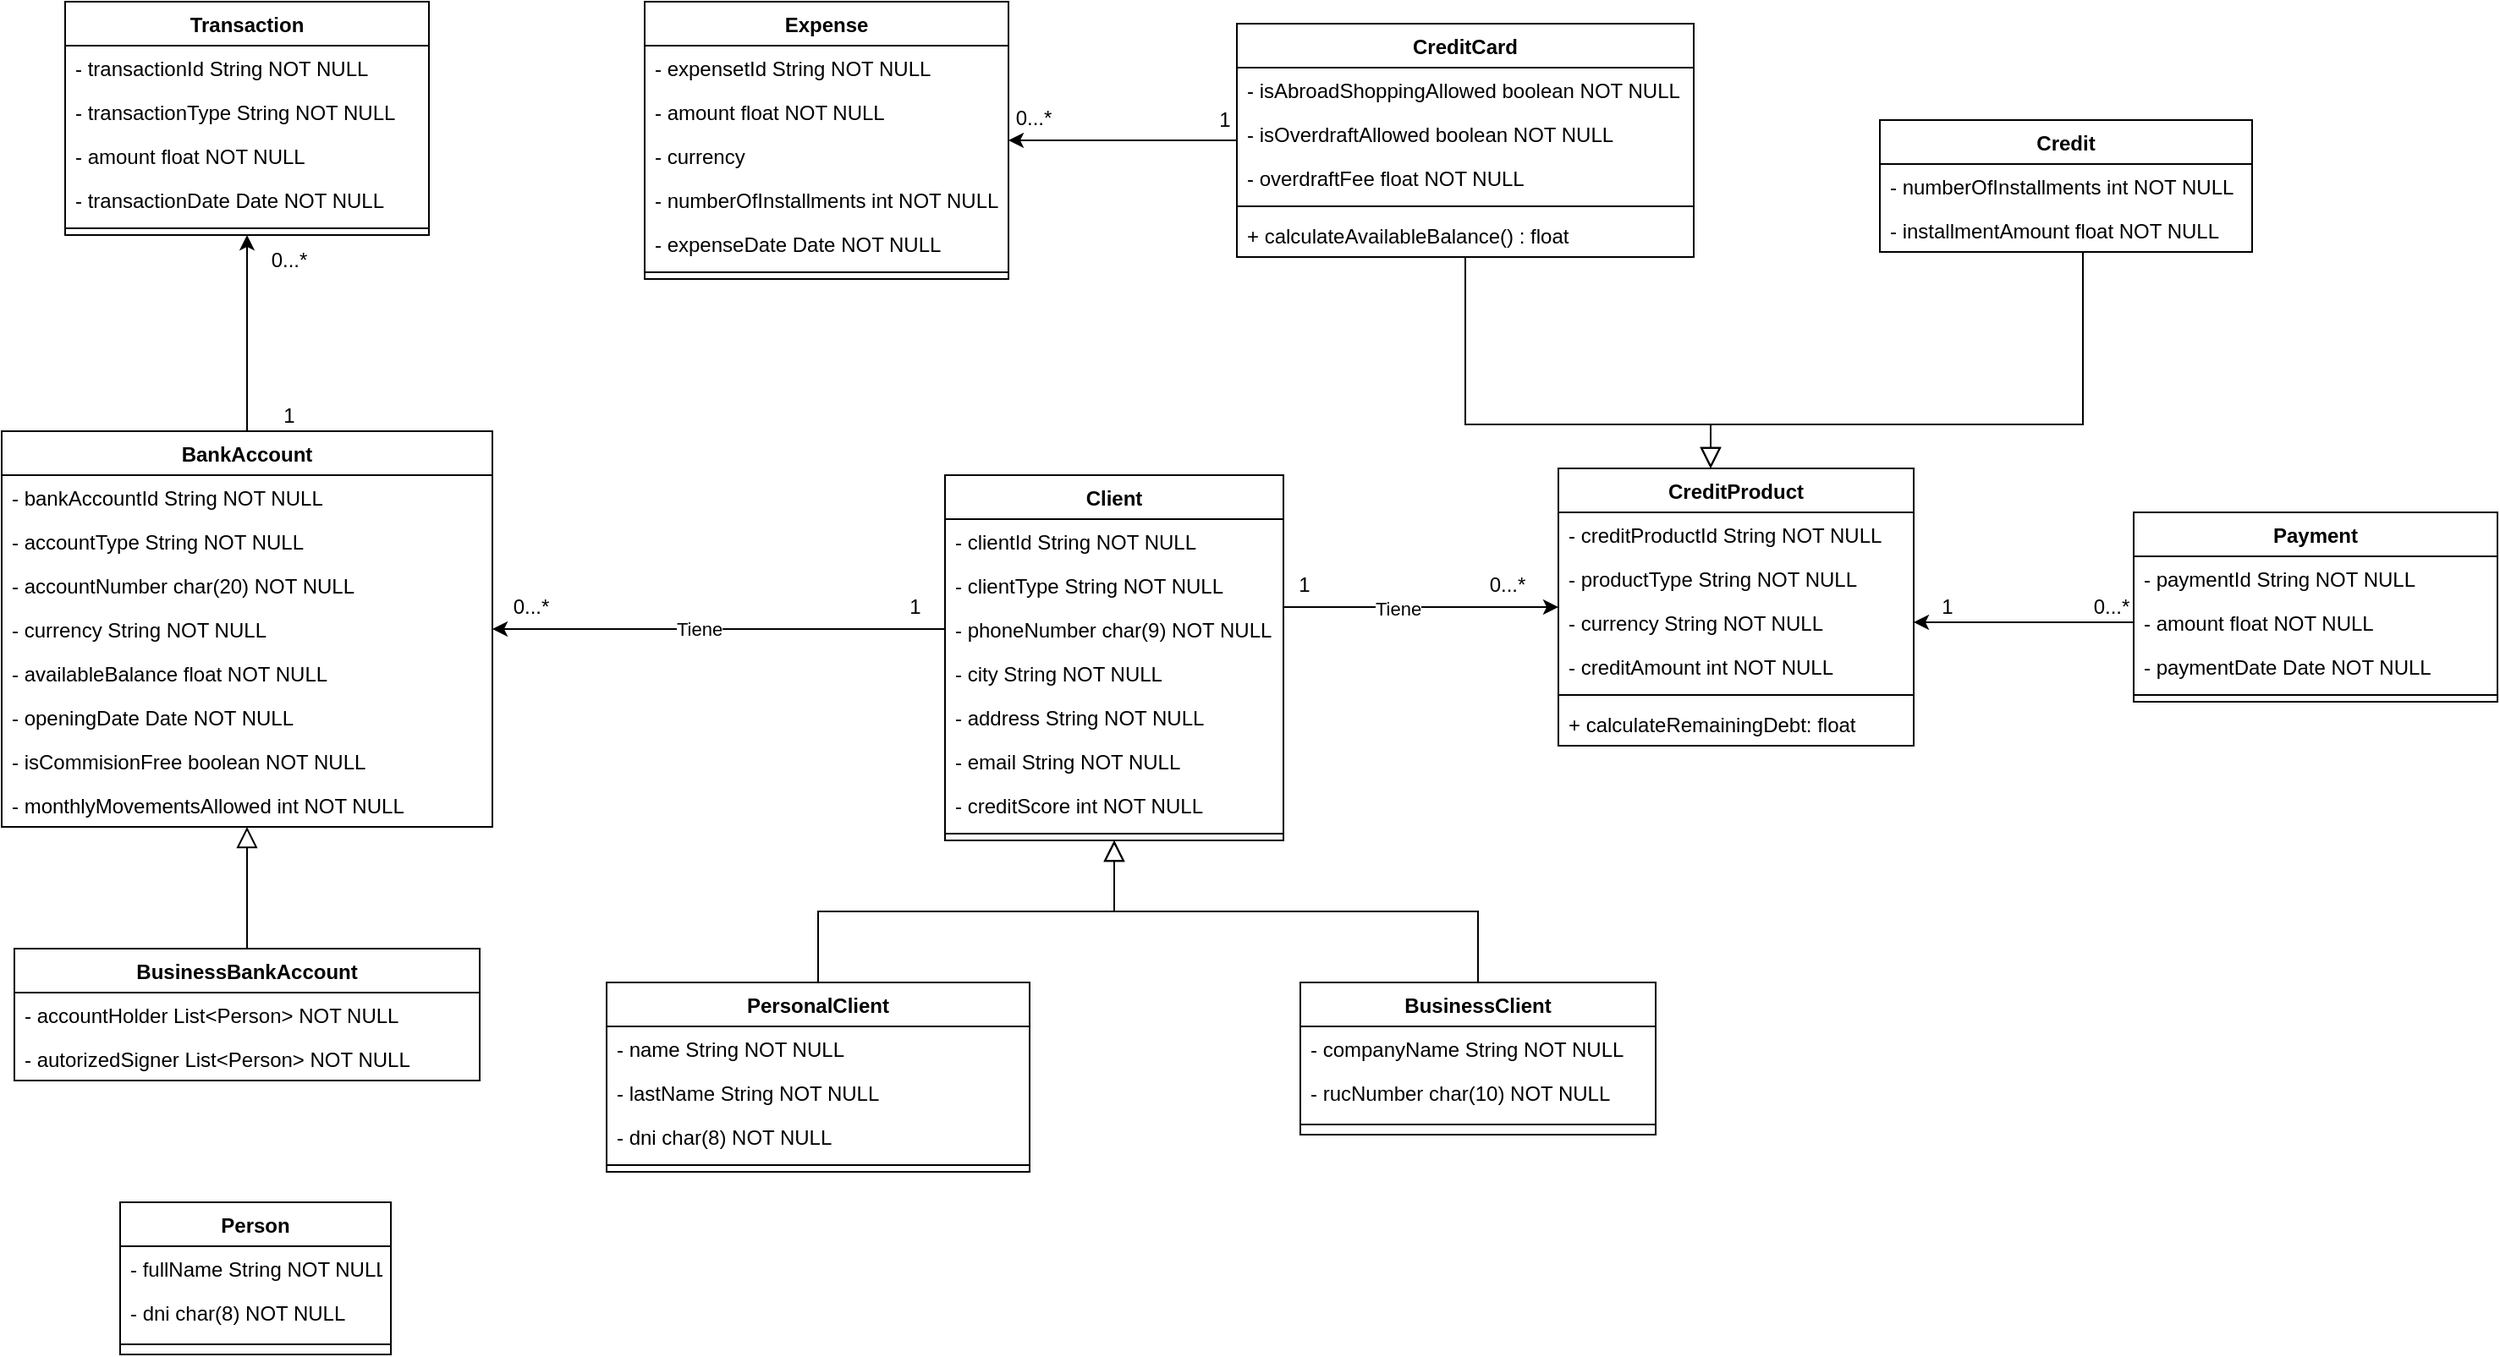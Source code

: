 <mxfile version="20.0.1" type="device"><diagram id="C5RBs43oDa-KdzZeNtuy" name="Page-1"><mxGraphModel dx="1384" dy="695" grid="1" gridSize="10" guides="1" tooltips="1" connect="1" arrows="1" fold="1" page="1" pageScale="1" pageWidth="827" pageHeight="1169" math="0" shadow="0"><root><mxCell id="WIyWlLk6GJQsqaUBKTNV-0"/><mxCell id="WIyWlLk6GJQsqaUBKTNV-1" parent="WIyWlLk6GJQsqaUBKTNV-0"/><mxCell id="zkfFHV4jXpPFQw0GAbJ--0" value="Client" style="swimlane;fontStyle=1;align=center;verticalAlign=top;childLayout=stackLayout;horizontal=1;startSize=26;horizontalStack=0;resizeParent=1;resizeLast=0;collapsible=1;marginBottom=0;rounded=0;shadow=0;strokeWidth=1;" parent="WIyWlLk6GJQsqaUBKTNV-1" vertex="1"><mxGeometry x="637.5" y="350" width="200" height="216" as="geometry"><mxRectangle x="230" y="140" width="160" height="26" as="alternateBounds"/></mxGeometry></mxCell><mxCell id="nsrTMEdUor84UfnXsjpN-66" value="- clientId String NOT NULL" style="text;align=left;verticalAlign=top;spacingLeft=4;spacingRight=4;overflow=hidden;rotatable=0;points=[[0,0.5],[1,0.5]];portConstraint=eastwest;rounded=0;shadow=0;html=0;" vertex="1" parent="zkfFHV4jXpPFQw0GAbJ--0"><mxGeometry y="26" width="200" height="26" as="geometry"/></mxCell><mxCell id="nsrTMEdUor84UfnXsjpN-65" value="- clientType String NOT NULL" style="text;align=left;verticalAlign=top;spacingLeft=4;spacingRight=4;overflow=hidden;rotatable=0;points=[[0,0.5],[1,0.5]];portConstraint=eastwest;rounded=0;shadow=0;html=0;" vertex="1" parent="zkfFHV4jXpPFQw0GAbJ--0"><mxGeometry y="52" width="200" height="26" as="geometry"/></mxCell><mxCell id="zkfFHV4jXpPFQw0GAbJ--2" value="- phoneNumber char(9) NOT NULL" style="text;align=left;verticalAlign=top;spacingLeft=4;spacingRight=4;overflow=hidden;rotatable=0;points=[[0,0.5],[1,0.5]];portConstraint=eastwest;rounded=0;shadow=0;html=0;" parent="zkfFHV4jXpPFQw0GAbJ--0" vertex="1"><mxGeometry y="78" width="200" height="26" as="geometry"/></mxCell><mxCell id="zkfFHV4jXpPFQw0GAbJ--3" value="- city String NOT NULL" style="text;align=left;verticalAlign=top;spacingLeft=4;spacingRight=4;overflow=hidden;rotatable=0;points=[[0,0.5],[1,0.5]];portConstraint=eastwest;rounded=0;shadow=0;html=0;" parent="zkfFHV4jXpPFQw0GAbJ--0" vertex="1"><mxGeometry y="104" width="200" height="26" as="geometry"/></mxCell><mxCell id="nsrTMEdUor84UfnXsjpN-19" value="- address String NOT NULL" style="text;align=left;verticalAlign=top;spacingLeft=4;spacingRight=4;overflow=hidden;rotatable=0;points=[[0,0.5],[1,0.5]];portConstraint=eastwest;rounded=0;shadow=0;html=0;" vertex="1" parent="zkfFHV4jXpPFQw0GAbJ--0"><mxGeometry y="130" width="200" height="26" as="geometry"/></mxCell><mxCell id="nsrTMEdUor84UfnXsjpN-17" value="- email String NOT NULL" style="text;align=left;verticalAlign=top;spacingLeft=4;spacingRight=4;overflow=hidden;rotatable=0;points=[[0,0.5],[1,0.5]];portConstraint=eastwest;rounded=0;shadow=0;html=0;" vertex="1" parent="zkfFHV4jXpPFQw0GAbJ--0"><mxGeometry y="156" width="200" height="26" as="geometry"/></mxCell><mxCell id="nsrTMEdUor84UfnXsjpN-16" value="- creditScore int NOT NULL" style="text;align=left;verticalAlign=top;spacingLeft=4;spacingRight=4;overflow=hidden;rotatable=0;points=[[0,0.5],[1,0.5]];portConstraint=eastwest;rounded=0;shadow=0;html=0;" vertex="1" parent="zkfFHV4jXpPFQw0GAbJ--0"><mxGeometry y="182" width="200" height="26" as="geometry"/></mxCell><mxCell id="zkfFHV4jXpPFQw0GAbJ--4" value="" style="line;html=1;strokeWidth=1;align=left;verticalAlign=middle;spacingTop=-1;spacingLeft=3;spacingRight=3;rotatable=0;labelPosition=right;points=[];portConstraint=eastwest;" parent="zkfFHV4jXpPFQw0GAbJ--0" vertex="1"><mxGeometry y="208" width="200" height="8" as="geometry"/></mxCell><mxCell id="zkfFHV4jXpPFQw0GAbJ--6" value="PersonalClient" style="swimlane;fontStyle=1;align=center;verticalAlign=top;childLayout=stackLayout;horizontal=1;startSize=26;horizontalStack=0;resizeParent=1;resizeLast=0;collapsible=1;marginBottom=0;rounded=0;shadow=0;strokeWidth=1;" parent="WIyWlLk6GJQsqaUBKTNV-1" vertex="1"><mxGeometry x="437.5" y="650" width="250" height="112" as="geometry"><mxRectangle x="130" y="380" width="160" height="26" as="alternateBounds"/></mxGeometry></mxCell><mxCell id="zkfFHV4jXpPFQw0GAbJ--8" value="- name String NOT NULL" style="text;align=left;verticalAlign=top;spacingLeft=4;spacingRight=4;overflow=hidden;rotatable=0;points=[[0,0.5],[1,0.5]];portConstraint=eastwest;rounded=0;shadow=0;html=0;" parent="zkfFHV4jXpPFQw0GAbJ--6" vertex="1"><mxGeometry y="26" width="250" height="26" as="geometry"/></mxCell><mxCell id="nsrTMEdUor84UfnXsjpN-0" value="- lastName String NOT NULL" style="text;align=left;verticalAlign=top;spacingLeft=4;spacingRight=4;overflow=hidden;rotatable=0;points=[[0,0.5],[1,0.5]];portConstraint=eastwest;rounded=0;shadow=0;html=0;" vertex="1" parent="zkfFHV4jXpPFQw0GAbJ--6"><mxGeometry y="52" width="250" height="26" as="geometry"/></mxCell><mxCell id="nsrTMEdUor84UfnXsjpN-7" value="- dni char(8) NOT NULL" style="text;align=left;verticalAlign=top;spacingLeft=4;spacingRight=4;overflow=hidden;rotatable=0;points=[[0,0.5],[1,0.5]];portConstraint=eastwest;rounded=0;shadow=0;html=0;" vertex="1" parent="zkfFHV4jXpPFQw0GAbJ--6"><mxGeometry y="78" width="250" height="26" as="geometry"/></mxCell><mxCell id="zkfFHV4jXpPFQw0GAbJ--9" value="" style="line;html=1;strokeWidth=1;align=left;verticalAlign=middle;spacingTop=-1;spacingLeft=3;spacingRight=3;rotatable=0;labelPosition=right;points=[];portConstraint=eastwest;" parent="zkfFHV4jXpPFQw0GAbJ--6" vertex="1"><mxGeometry y="104" width="250" height="8" as="geometry"/></mxCell><mxCell id="zkfFHV4jXpPFQw0GAbJ--12" value="" style="endArrow=block;endSize=10;endFill=0;shadow=0;strokeWidth=1;rounded=0;edgeStyle=elbowEdgeStyle;elbow=vertical;" parent="WIyWlLk6GJQsqaUBKTNV-1" source="zkfFHV4jXpPFQw0GAbJ--6" target="zkfFHV4jXpPFQw0GAbJ--0" edge="1"><mxGeometry width="160" relative="1" as="geometry"><mxPoint x="77.5" y="-87" as="sourcePoint"/><mxPoint x="77.5" y="-87" as="targetPoint"/></mxGeometry></mxCell><mxCell id="zkfFHV4jXpPFQw0GAbJ--13" value="BusinessClient" style="swimlane;fontStyle=1;align=center;verticalAlign=top;childLayout=stackLayout;horizontal=1;startSize=26;horizontalStack=0;resizeParent=1;resizeLast=0;collapsible=1;marginBottom=0;rounded=0;shadow=0;strokeWidth=1;" parent="WIyWlLk6GJQsqaUBKTNV-1" vertex="1"><mxGeometry x="847.5" y="650" width="210" height="90" as="geometry"><mxRectangle x="370" y="336" width="170" height="26" as="alternateBounds"/></mxGeometry></mxCell><mxCell id="zkfFHV4jXpPFQw0GAbJ--14" value="- companyName String NOT NULL" style="text;align=left;verticalAlign=top;spacingLeft=4;spacingRight=4;overflow=hidden;rotatable=0;points=[[0,0.5],[1,0.5]];portConstraint=eastwest;" parent="zkfFHV4jXpPFQw0GAbJ--13" vertex="1"><mxGeometry y="26" width="210" height="26" as="geometry"/></mxCell><mxCell id="nsrTMEdUor84UfnXsjpN-15" value="- rucNumber char(10) NOT NULL" style="text;align=left;verticalAlign=top;spacingLeft=4;spacingRight=4;overflow=hidden;rotatable=0;points=[[0,0.5],[1,0.5]];portConstraint=eastwest;" vertex="1" parent="zkfFHV4jXpPFQw0GAbJ--13"><mxGeometry y="52" width="210" height="26" as="geometry"/></mxCell><mxCell id="zkfFHV4jXpPFQw0GAbJ--15" value="" style="line;html=1;strokeWidth=1;align=left;verticalAlign=middle;spacingTop=-1;spacingLeft=3;spacingRight=3;rotatable=0;labelPosition=right;points=[];portConstraint=eastwest;" parent="zkfFHV4jXpPFQw0GAbJ--13" vertex="1"><mxGeometry y="78" width="210" height="12" as="geometry"/></mxCell><mxCell id="zkfFHV4jXpPFQw0GAbJ--16" value="" style="endArrow=block;endSize=10;endFill=0;shadow=0;strokeWidth=1;rounded=0;edgeStyle=elbowEdgeStyle;elbow=vertical;" parent="WIyWlLk6GJQsqaUBKTNV-1" source="zkfFHV4jXpPFQw0GAbJ--13" target="zkfFHV4jXpPFQw0GAbJ--0" edge="1"><mxGeometry width="160" relative="1" as="geometry"><mxPoint x="87.5" y="83" as="sourcePoint"/><mxPoint x="187.5" y="-19" as="targetPoint"/></mxGeometry></mxCell><mxCell id="nsrTMEdUor84UfnXsjpN-112" style="edgeStyle=orthogonalEdgeStyle;rounded=0;orthogonalLoop=1;jettySize=auto;html=1;entryX=0;entryY=0.5;entryDx=0;entryDy=0;endArrow=none;endFill=0;endSize=6;strokeWidth=1;startArrow=classic;startFill=1;" edge="1" parent="WIyWlLk6GJQsqaUBKTNV-1" source="nsrTMEdUor84UfnXsjpN-20" target="zkfFHV4jXpPFQw0GAbJ--2"><mxGeometry relative="1" as="geometry"/></mxCell><mxCell id="nsrTMEdUor84UfnXsjpN-152" value="Tiene" style="edgeLabel;html=1;align=center;verticalAlign=middle;resizable=0;points=[];" vertex="1" connectable="0" parent="nsrTMEdUor84UfnXsjpN-112"><mxGeometry x="-0.091" relative="1" as="geometry"><mxPoint as="offset"/></mxGeometry></mxCell><mxCell id="nsrTMEdUor84UfnXsjpN-20" value="BankAccount" style="swimlane;fontStyle=1;childLayout=stackLayout;horizontal=1;startSize=26;fillColor=none;horizontalStack=0;resizeParent=1;resizeParentMax=0;resizeLast=0;collapsible=1;marginBottom=0;" vertex="1" parent="WIyWlLk6GJQsqaUBKTNV-1"><mxGeometry x="80" y="324" width="290" height="234" as="geometry"/></mxCell><mxCell id="nsrTMEdUor84UfnXsjpN-43" value="- bankAccountId String NOT NULL" style="text;strokeColor=none;fillColor=none;align=left;verticalAlign=top;spacingLeft=4;spacingRight=4;overflow=hidden;rotatable=0;points=[[0,0.5],[1,0.5]];portConstraint=eastwest;" vertex="1" parent="nsrTMEdUor84UfnXsjpN-20"><mxGeometry y="26" width="290" height="26" as="geometry"/></mxCell><mxCell id="nsrTMEdUor84UfnXsjpN-21" value="- accountType String NOT NULL" style="text;strokeColor=none;fillColor=none;align=left;verticalAlign=top;spacingLeft=4;spacingRight=4;overflow=hidden;rotatable=0;points=[[0,0.5],[1,0.5]];portConstraint=eastwest;" vertex="1" parent="nsrTMEdUor84UfnXsjpN-20"><mxGeometry y="52" width="290" height="26" as="geometry"/></mxCell><mxCell id="nsrTMEdUor84UfnXsjpN-22" value="- accountNumber char(20) NOT NULL" style="text;strokeColor=none;fillColor=none;align=left;verticalAlign=top;spacingLeft=4;spacingRight=4;overflow=hidden;rotatable=0;points=[[0,0.5],[1,0.5]];portConstraint=eastwest;" vertex="1" parent="nsrTMEdUor84UfnXsjpN-20"><mxGeometry y="78" width="290" height="26" as="geometry"/></mxCell><mxCell id="nsrTMEdUor84UfnXsjpN-121" value="- currency String NOT NULL" style="text;strokeColor=none;fillColor=none;align=left;verticalAlign=top;spacingLeft=4;spacingRight=4;overflow=hidden;rotatable=0;points=[[0,0.5],[1,0.5]];portConstraint=eastwest;" vertex="1" parent="nsrTMEdUor84UfnXsjpN-20"><mxGeometry y="104" width="290" height="26" as="geometry"/></mxCell><mxCell id="nsrTMEdUor84UfnXsjpN-123" value="- availableBalance float NOT NULL" style="text;strokeColor=none;fillColor=none;align=left;verticalAlign=top;spacingLeft=4;spacingRight=4;overflow=hidden;rotatable=0;points=[[0,0.5],[1,0.5]];portConstraint=eastwest;" vertex="1" parent="nsrTMEdUor84UfnXsjpN-20"><mxGeometry y="130" width="290" height="26" as="geometry"/></mxCell><mxCell id="nsrTMEdUor84UfnXsjpN-23" value="- openingDate Date NOT NULL" style="text;strokeColor=none;fillColor=none;align=left;verticalAlign=top;spacingLeft=4;spacingRight=4;overflow=hidden;rotatable=0;points=[[0,0.5],[1,0.5]];portConstraint=eastwest;" vertex="1" parent="nsrTMEdUor84UfnXsjpN-20"><mxGeometry y="156" width="290" height="26" as="geometry"/></mxCell><mxCell id="nsrTMEdUor84UfnXsjpN-56" value="- isCommisionFree boolean NOT NULL" style="text;strokeColor=none;fillColor=none;align=left;verticalAlign=top;spacingLeft=4;spacingRight=4;overflow=hidden;rotatable=0;points=[[0,0.5],[1,0.5]];portConstraint=eastwest;" vertex="1" parent="nsrTMEdUor84UfnXsjpN-20"><mxGeometry y="182" width="290" height="26" as="geometry"/></mxCell><mxCell id="nsrTMEdUor84UfnXsjpN-57" value="- monthlyMovementsAllowed int NOT NULL" style="text;strokeColor=none;fillColor=none;align=left;verticalAlign=top;spacingLeft=4;spacingRight=4;overflow=hidden;rotatable=0;points=[[0,0.5],[1,0.5]];portConstraint=eastwest;" vertex="1" parent="nsrTMEdUor84UfnXsjpN-20"><mxGeometry y="208" width="290" height="26" as="geometry"/></mxCell><mxCell id="nsrTMEdUor84UfnXsjpN-24" value="CreditCard" style="swimlane;fontStyle=1;childLayout=stackLayout;horizontal=1;startSize=26;fillColor=none;horizontalStack=0;resizeParent=1;resizeParentMax=0;resizeLast=0;collapsible=1;marginBottom=0;strokeColor=default;" vertex="1" parent="WIyWlLk6GJQsqaUBKTNV-1"><mxGeometry x="810" y="83" width="270" height="138" as="geometry"/></mxCell><mxCell id="nsrTMEdUor84UfnXsjpN-53" value="- isAbroadShoppingAllowed boolean NOT NULL" style="text;strokeColor=none;fillColor=none;align=left;verticalAlign=top;spacingLeft=4;spacingRight=4;overflow=hidden;rotatable=0;points=[[0,0.5],[1,0.5]];portConstraint=eastwest;" vertex="1" parent="nsrTMEdUor84UfnXsjpN-24"><mxGeometry y="26" width="270" height="26" as="geometry"/></mxCell><mxCell id="nsrTMEdUor84UfnXsjpN-119" value="- isOverdraftAllowed boolean NOT NULL" style="text;strokeColor=none;fillColor=none;align=left;verticalAlign=top;spacingLeft=4;spacingRight=4;overflow=hidden;rotatable=0;points=[[0,0.5],[1,0.5]];portConstraint=eastwest;" vertex="1" parent="nsrTMEdUor84UfnXsjpN-24"><mxGeometry y="52" width="270" height="26" as="geometry"/></mxCell><mxCell id="nsrTMEdUor84UfnXsjpN-120" value="- overdraftFee float NOT NULL" style="text;strokeColor=none;fillColor=none;align=left;verticalAlign=top;spacingLeft=4;spacingRight=4;overflow=hidden;rotatable=0;points=[[0,0.5],[1,0.5]];portConstraint=eastwest;" vertex="1" parent="nsrTMEdUor84UfnXsjpN-24"><mxGeometry y="78" width="270" height="26" as="geometry"/></mxCell><mxCell id="nsrTMEdUor84UfnXsjpN-158" value="" style="line;strokeWidth=1;fillColor=none;align=left;verticalAlign=middle;spacingTop=-1;spacingLeft=3;spacingRight=3;rotatable=0;labelPosition=right;points=[];portConstraint=eastwest;" vertex="1" parent="nsrTMEdUor84UfnXsjpN-24"><mxGeometry y="104" width="270" height="8" as="geometry"/></mxCell><mxCell id="nsrTMEdUor84UfnXsjpN-155" value="+ calculateAvailableBalance() : float" style="text;strokeColor=none;fillColor=none;align=left;verticalAlign=top;spacingLeft=4;spacingRight=4;overflow=hidden;rotatable=0;points=[[0,0.5],[1,0.5]];portConstraint=eastwest;strokeWidth=1;perimeterSpacing=1;" vertex="1" parent="nsrTMEdUor84UfnXsjpN-24"><mxGeometry y="112" width="270" height="26" as="geometry"/></mxCell><mxCell id="nsrTMEdUor84UfnXsjpN-46" value="Person" style="swimlane;fontStyle=1;align=center;verticalAlign=top;childLayout=stackLayout;horizontal=1;startSize=26;horizontalStack=0;resizeParent=1;resizeParentMax=0;resizeLast=0;collapsible=1;marginBottom=0;" vertex="1" parent="WIyWlLk6GJQsqaUBKTNV-1"><mxGeometry x="150" y="780" width="160" height="90" as="geometry"/></mxCell><mxCell id="nsrTMEdUor84UfnXsjpN-51" value="- fullName String NOT NULL" style="text;strokeColor=none;fillColor=none;align=left;verticalAlign=top;spacingLeft=4;spacingRight=4;overflow=hidden;rotatable=0;points=[[0,0.5],[1,0.5]];portConstraint=eastwest;" vertex="1" parent="nsrTMEdUor84UfnXsjpN-46"><mxGeometry y="26" width="160" height="26" as="geometry"/></mxCell><mxCell id="nsrTMEdUor84UfnXsjpN-50" value="- dni char(8) NOT NULL" style="text;strokeColor=none;fillColor=none;align=left;verticalAlign=top;spacingLeft=4;spacingRight=4;overflow=hidden;rotatable=0;points=[[0,0.5],[1,0.5]];portConstraint=eastwest;" vertex="1" parent="nsrTMEdUor84UfnXsjpN-46"><mxGeometry y="52" width="160" height="26" as="geometry"/></mxCell><mxCell id="nsrTMEdUor84UfnXsjpN-48" value="" style="line;strokeWidth=1;fillColor=none;align=left;verticalAlign=middle;spacingTop=-1;spacingLeft=3;spacingRight=3;rotatable=0;labelPosition=right;points=[];portConstraint=eastwest;" vertex="1" parent="nsrTMEdUor84UfnXsjpN-46"><mxGeometry y="78" width="160" height="12" as="geometry"/></mxCell><mxCell id="nsrTMEdUor84UfnXsjpN-76" value="BusinessBankAccount" style="swimlane;fontStyle=1;childLayout=stackLayout;horizontal=1;startSize=26;fillColor=none;horizontalStack=0;resizeParent=1;resizeParentMax=0;resizeLast=0;collapsible=1;marginBottom=0;" vertex="1" parent="WIyWlLk6GJQsqaUBKTNV-1"><mxGeometry x="87.5" y="630" width="275" height="78" as="geometry"/></mxCell><mxCell id="nsrTMEdUor84UfnXsjpN-81" value="- accountHolder List&lt;Person&gt; NOT NULL" style="text;strokeColor=none;fillColor=none;align=left;verticalAlign=top;spacingLeft=4;spacingRight=4;overflow=hidden;rotatable=0;points=[[0,0.5],[1,0.5]];portConstraint=eastwest;" vertex="1" parent="nsrTMEdUor84UfnXsjpN-76"><mxGeometry y="26" width="275" height="26" as="geometry"/></mxCell><mxCell id="nsrTMEdUor84UfnXsjpN-82" value="- autorizedSigner List&lt;Person&gt; NOT NULL" style="text;strokeColor=none;fillColor=none;align=left;verticalAlign=top;spacingLeft=4;spacingRight=4;overflow=hidden;rotatable=0;points=[[0,0.5],[1,0.5]];portConstraint=eastwest;" vertex="1" parent="nsrTMEdUor84UfnXsjpN-76"><mxGeometry y="52" width="275" height="26" as="geometry"/></mxCell><mxCell id="nsrTMEdUor84UfnXsjpN-86" value="" style="endArrow=block;endSize=10;endFill=0;shadow=0;strokeWidth=1;rounded=0;edgeStyle=elbowEdgeStyle;elbow=vertical;exitX=0.5;exitY=0;exitDx=0;exitDy=0;" edge="1" parent="WIyWlLk6GJQsqaUBKTNV-1" source="nsrTMEdUor84UfnXsjpN-76" target="nsrTMEdUor84UfnXsjpN-20"><mxGeometry width="160" relative="1" as="geometry"><mxPoint x="97.5" y="1280" as="sourcePoint"/><mxPoint x="347.5" y="1102" as="targetPoint"/></mxGeometry></mxCell><mxCell id="nsrTMEdUor84UfnXsjpN-88" value="Credit" style="swimlane;fontStyle=1;childLayout=stackLayout;horizontal=1;startSize=26;fillColor=none;horizontalStack=0;resizeParent=1;resizeParentMax=0;resizeLast=0;collapsible=1;marginBottom=0;" vertex="1" parent="WIyWlLk6GJQsqaUBKTNV-1"><mxGeometry x="1190" y="140" width="220" height="78" as="geometry"/></mxCell><mxCell id="nsrTMEdUor84UfnXsjpN-91" value="- numberOfInstallments int NOT NULL" style="text;strokeColor=none;fillColor=none;align=left;verticalAlign=top;spacingLeft=4;spacingRight=4;overflow=hidden;rotatable=0;points=[[0,0.5],[1,0.5]];portConstraint=eastwest;" vertex="1" parent="nsrTMEdUor84UfnXsjpN-88"><mxGeometry y="26" width="220" height="26" as="geometry"/></mxCell><mxCell id="nsrTMEdUor84UfnXsjpN-92" value="- installmentAmount float NOT NULL" style="text;strokeColor=none;fillColor=none;align=left;verticalAlign=top;spacingLeft=4;spacingRight=4;overflow=hidden;rotatable=0;points=[[0,0.5],[1,0.5]];portConstraint=eastwest;" vertex="1" parent="nsrTMEdUor84UfnXsjpN-88"><mxGeometry y="52" width="220" height="26" as="geometry"/></mxCell><mxCell id="nsrTMEdUor84UfnXsjpN-109" style="edgeStyle=orthogonalEdgeStyle;rounded=0;orthogonalLoop=1;jettySize=auto;html=1;endArrow=none;endFill=0;startArrow=classic;startFill=1;" edge="1" parent="WIyWlLk6GJQsqaUBKTNV-1" source="nsrTMEdUor84UfnXsjpN-102" target="zkfFHV4jXpPFQw0GAbJ--0"><mxGeometry relative="1" as="geometry"><Array as="points"><mxPoint x="880" y="428"/><mxPoint x="880" y="428"/></Array></mxGeometry></mxCell><mxCell id="nsrTMEdUor84UfnXsjpN-171" value="Tiene" style="edgeLabel;html=1;align=center;verticalAlign=middle;resizable=0;points=[];" vertex="1" connectable="0" parent="nsrTMEdUor84UfnXsjpN-109"><mxGeometry x="0.178" y="1" relative="1" as="geometry"><mxPoint as="offset"/></mxGeometry></mxCell><mxCell id="nsrTMEdUor84UfnXsjpN-102" value="CreditProduct" style="swimlane;fontStyle=1;align=center;verticalAlign=top;childLayout=stackLayout;horizontal=1;startSize=26;horizontalStack=0;resizeParent=1;resizeParentMax=0;resizeLast=0;collapsible=1;marginBottom=0;" vertex="1" parent="WIyWlLk6GJQsqaUBKTNV-1"><mxGeometry x="1000" y="346" width="210" height="164" as="geometry"/></mxCell><mxCell id="nsrTMEdUor84UfnXsjpN-117" value="- creditProductId String NOT NULL" style="text;strokeColor=none;fillColor=none;align=left;verticalAlign=top;spacingLeft=4;spacingRight=4;overflow=hidden;rotatable=0;points=[[0,0.5],[1,0.5]];portConstraint=eastwest;" vertex="1" parent="nsrTMEdUor84UfnXsjpN-102"><mxGeometry y="26" width="210" height="26" as="geometry"/></mxCell><mxCell id="nsrTMEdUor84UfnXsjpN-118" value="- productType String NOT NULL" style="text;strokeColor=none;fillColor=none;align=left;verticalAlign=top;spacingLeft=4;spacingRight=4;overflow=hidden;rotatable=0;points=[[0,0.5],[1,0.5]];portConstraint=eastwest;" vertex="1" parent="nsrTMEdUor84UfnXsjpN-102"><mxGeometry y="52" width="210" height="26" as="geometry"/></mxCell><mxCell id="nsrTMEdUor84UfnXsjpN-122" value="- currency String NOT NULL" style="text;strokeColor=none;fillColor=none;align=left;verticalAlign=top;spacingLeft=4;spacingRight=4;overflow=hidden;rotatable=0;points=[[0,0.5],[1,0.5]];portConstraint=eastwest;" vertex="1" parent="nsrTMEdUor84UfnXsjpN-102"><mxGeometry y="78" width="210" height="26" as="geometry"/></mxCell><mxCell id="nsrTMEdUor84UfnXsjpN-103" value="- creditAmount int NOT NULL" style="text;strokeColor=none;fillColor=none;align=left;verticalAlign=top;spacingLeft=4;spacingRight=4;overflow=hidden;rotatable=0;points=[[0,0.5],[1,0.5]];portConstraint=eastwest;" vertex="1" parent="nsrTMEdUor84UfnXsjpN-102"><mxGeometry y="104" width="210" height="26" as="geometry"/></mxCell><mxCell id="nsrTMEdUor84UfnXsjpN-160" value="" style="line;strokeWidth=1;fillColor=none;align=left;verticalAlign=middle;spacingTop=-1;spacingLeft=3;spacingRight=3;rotatable=0;labelPosition=right;points=[];portConstraint=eastwest;" vertex="1" parent="nsrTMEdUor84UfnXsjpN-102"><mxGeometry y="130" width="210" height="8" as="geometry"/></mxCell><mxCell id="nsrTMEdUor84UfnXsjpN-159" value="+ calculateRemainingDebt: float" style="text;strokeColor=none;fillColor=none;align=left;verticalAlign=top;spacingLeft=4;spacingRight=4;overflow=hidden;rotatable=0;points=[[0,0.5],[1,0.5]];portConstraint=eastwest;" vertex="1" parent="nsrTMEdUor84UfnXsjpN-102"><mxGeometry y="138" width="210" height="26" as="geometry"/></mxCell><mxCell id="nsrTMEdUor84UfnXsjpN-115" value="" style="endArrow=block;endSize=10;endFill=0;shadow=0;strokeWidth=1;rounded=0;edgeStyle=elbowEdgeStyle;elbow=vertical;" edge="1" parent="WIyWlLk6GJQsqaUBKTNV-1" source="nsrTMEdUor84UfnXsjpN-88"><mxGeometry width="160" relative="1" as="geometry"><mxPoint x="1300" y="240.0" as="sourcePoint"/><mxPoint x="1090" y="346" as="targetPoint"/><Array as="points"><mxPoint x="1310" y="320"/><mxPoint x="1310" y="270"/><mxPoint x="1190" y="320"/><mxPoint x="1270" y="270"/><mxPoint x="1190" y="320"/></Array></mxGeometry></mxCell><mxCell id="nsrTMEdUor84UfnXsjpN-116" value="" style="endArrow=block;endSize=10;endFill=0;shadow=0;strokeWidth=1;rounded=0;edgeStyle=elbowEdgeStyle;elbow=vertical;" edge="1" parent="WIyWlLk6GJQsqaUBKTNV-1" source="nsrTMEdUor84UfnXsjpN-24" target="nsrTMEdUor84UfnXsjpN-102"><mxGeometry width="160" relative="1" as="geometry"><mxPoint x="1380" y="280" as="sourcePoint"/><mxPoint x="1105" y="369" as="targetPoint"/><Array as="points"><mxPoint x="1090" y="320"/><mxPoint x="1030" y="320"/><mxPoint x="1010" y="310"/></Array></mxGeometry></mxCell><mxCell id="nsrTMEdUor84UfnXsjpN-124" value="1" style="text;html=1;strokeColor=none;fillColor=none;align=center;verticalAlign=middle;whiteSpace=wrap;rounded=0;" vertex="1" parent="WIyWlLk6GJQsqaUBKTNV-1"><mxGeometry x="590" y="413" width="60" height="30" as="geometry"/></mxCell><mxCell id="nsrTMEdUor84UfnXsjpN-125" value="0...*" style="text;html=1;strokeColor=none;fillColor=none;align=center;verticalAlign=middle;whiteSpace=wrap;rounded=0;" vertex="1" parent="WIyWlLk6GJQsqaUBKTNV-1"><mxGeometry x="362.5" y="413" width="60" height="30" as="geometry"/></mxCell><mxCell id="nsrTMEdUor84UfnXsjpN-126" value="0...*" style="text;html=1;strokeColor=none;fillColor=none;align=center;verticalAlign=middle;whiteSpace=wrap;rounded=0;" vertex="1" parent="WIyWlLk6GJQsqaUBKTNV-1"><mxGeometry x="940" y="400" width="60" height="30" as="geometry"/></mxCell><mxCell id="nsrTMEdUor84UfnXsjpN-128" value="1" style="text;html=1;strokeColor=none;fillColor=none;align=center;verticalAlign=middle;whiteSpace=wrap;rounded=0;" vertex="1" parent="WIyWlLk6GJQsqaUBKTNV-1"><mxGeometry x="820" y="400" width="60" height="30" as="geometry"/></mxCell><mxCell id="nsrTMEdUor84UfnXsjpN-162" style="edgeStyle=orthogonalEdgeStyle;rounded=0;orthogonalLoop=1;jettySize=auto;html=1;startArrow=classic;startFill=1;endArrow=none;endFill=0;endSize=6;strokeWidth=1;" edge="1" parent="WIyWlLk6GJQsqaUBKTNV-1" source="nsrTMEdUor84UfnXsjpN-129" target="nsrTMEdUor84UfnXsjpN-20"><mxGeometry relative="1" as="geometry"/></mxCell><mxCell id="nsrTMEdUor84UfnXsjpN-129" value="Transaction" style="swimlane;fontStyle=1;align=center;verticalAlign=top;childLayout=stackLayout;horizontal=1;startSize=26;horizontalStack=0;resizeParent=1;resizeParentMax=0;resizeLast=0;collapsible=1;marginBottom=0;" vertex="1" parent="WIyWlLk6GJQsqaUBKTNV-1"><mxGeometry x="117.5" y="70" width="215" height="138" as="geometry"/></mxCell><mxCell id="nsrTMEdUor84UfnXsjpN-130" value="- transactionId String NOT NULL" style="text;strokeColor=none;fillColor=none;align=left;verticalAlign=top;spacingLeft=4;spacingRight=4;overflow=hidden;rotatable=0;points=[[0,0.5],[1,0.5]];portConstraint=eastwest;" vertex="1" parent="nsrTMEdUor84UfnXsjpN-129"><mxGeometry y="26" width="215" height="26" as="geometry"/></mxCell><mxCell id="nsrTMEdUor84UfnXsjpN-135" value="- transactionType String NOT NULL" style="text;strokeColor=none;fillColor=none;align=left;verticalAlign=top;spacingLeft=4;spacingRight=4;overflow=hidden;rotatable=0;points=[[0,0.5],[1,0.5]];portConstraint=eastwest;" vertex="1" parent="nsrTMEdUor84UfnXsjpN-129"><mxGeometry y="52" width="215" height="26" as="geometry"/></mxCell><mxCell id="nsrTMEdUor84UfnXsjpN-134" value="- amount float NOT NULL" style="text;strokeColor=none;fillColor=none;align=left;verticalAlign=top;spacingLeft=4;spacingRight=4;overflow=hidden;rotatable=0;points=[[0,0.5],[1,0.5]];portConstraint=eastwest;" vertex="1" parent="nsrTMEdUor84UfnXsjpN-129"><mxGeometry y="78" width="215" height="26" as="geometry"/></mxCell><mxCell id="nsrTMEdUor84UfnXsjpN-133" value="- transactionDate Date NOT NULL" style="text;strokeColor=none;fillColor=none;align=left;verticalAlign=top;spacingLeft=4;spacingRight=4;overflow=hidden;rotatable=0;points=[[0,0.5],[1,0.5]];portConstraint=eastwest;" vertex="1" parent="nsrTMEdUor84UfnXsjpN-129"><mxGeometry y="104" width="215" height="26" as="geometry"/></mxCell><mxCell id="nsrTMEdUor84UfnXsjpN-131" value="" style="line;strokeWidth=1;fillColor=none;align=left;verticalAlign=middle;spacingTop=-1;spacingLeft=3;spacingRight=3;rotatable=0;labelPosition=right;points=[];portConstraint=eastwest;" vertex="1" parent="nsrTMEdUor84UfnXsjpN-129"><mxGeometry y="130" width="215" height="8" as="geometry"/></mxCell><mxCell id="nsrTMEdUor84UfnXsjpN-136" value="Payment" style="swimlane;fontStyle=1;align=center;verticalAlign=top;childLayout=stackLayout;horizontal=1;startSize=26;horizontalStack=0;resizeParent=1;resizeParentMax=0;resizeLast=0;collapsible=1;marginBottom=0;" vertex="1" parent="WIyWlLk6GJQsqaUBKTNV-1"><mxGeometry x="1340" y="372" width="215" height="112" as="geometry"/></mxCell><mxCell id="nsrTMEdUor84UfnXsjpN-137" value="- paymentId String NOT NULL" style="text;strokeColor=none;fillColor=none;align=left;verticalAlign=top;spacingLeft=4;spacingRight=4;overflow=hidden;rotatable=0;points=[[0,0.5],[1,0.5]];portConstraint=eastwest;" vertex="1" parent="nsrTMEdUor84UfnXsjpN-136"><mxGeometry y="26" width="215" height="26" as="geometry"/></mxCell><mxCell id="nsrTMEdUor84UfnXsjpN-139" value="- amount float NOT NULL" style="text;strokeColor=none;fillColor=none;align=left;verticalAlign=top;spacingLeft=4;spacingRight=4;overflow=hidden;rotatable=0;points=[[0,0.5],[1,0.5]];portConstraint=eastwest;" vertex="1" parent="nsrTMEdUor84UfnXsjpN-136"><mxGeometry y="52" width="215" height="26" as="geometry"/></mxCell><mxCell id="nsrTMEdUor84UfnXsjpN-140" value="- paymentDate Date NOT NULL" style="text;strokeColor=none;fillColor=none;align=left;verticalAlign=top;spacingLeft=4;spacingRight=4;overflow=hidden;rotatable=0;points=[[0,0.5],[1,0.5]];portConstraint=eastwest;" vertex="1" parent="nsrTMEdUor84UfnXsjpN-136"><mxGeometry y="78" width="215" height="26" as="geometry"/></mxCell><mxCell id="nsrTMEdUor84UfnXsjpN-141" value="" style="line;strokeWidth=1;fillColor=none;align=left;verticalAlign=middle;spacingTop=-1;spacingLeft=3;spacingRight=3;rotatable=0;labelPosition=right;points=[];portConstraint=eastwest;" vertex="1" parent="nsrTMEdUor84UfnXsjpN-136"><mxGeometry y="104" width="215" height="8" as="geometry"/></mxCell><mxCell id="nsrTMEdUor84UfnXsjpN-151" style="edgeStyle=orthogonalEdgeStyle;rounded=0;orthogonalLoop=1;jettySize=auto;html=1;startArrow=classic;startFill=1;endArrow=none;endFill=0;endSize=6;strokeWidth=1;" edge="1" parent="WIyWlLk6GJQsqaUBKTNV-1" source="nsrTMEdUor84UfnXsjpN-142" target="nsrTMEdUor84UfnXsjpN-24"><mxGeometry relative="1" as="geometry"/></mxCell><mxCell id="nsrTMEdUor84UfnXsjpN-142" value="Expense" style="swimlane;fontStyle=1;align=center;verticalAlign=top;childLayout=stackLayout;horizontal=1;startSize=26;horizontalStack=0;resizeParent=1;resizeParentMax=0;resizeLast=0;collapsible=1;marginBottom=0;" vertex="1" parent="WIyWlLk6GJQsqaUBKTNV-1"><mxGeometry x="460" y="70" width="215" height="164" as="geometry"/></mxCell><mxCell id="nsrTMEdUor84UfnXsjpN-143" value="- expensetId String NOT NULL" style="text;strokeColor=none;fillColor=none;align=left;verticalAlign=top;spacingLeft=4;spacingRight=4;overflow=hidden;rotatable=0;points=[[0,0.5],[1,0.5]];portConstraint=eastwest;" vertex="1" parent="nsrTMEdUor84UfnXsjpN-142"><mxGeometry y="26" width="215" height="26" as="geometry"/></mxCell><mxCell id="nsrTMEdUor84UfnXsjpN-144" value="- amount float NOT NULL" style="text;strokeColor=none;fillColor=none;align=left;verticalAlign=top;spacingLeft=4;spacingRight=4;overflow=hidden;rotatable=0;points=[[0,0.5],[1,0.5]];portConstraint=eastwest;" vertex="1" parent="nsrTMEdUor84UfnXsjpN-142"><mxGeometry y="52" width="215" height="26" as="geometry"/></mxCell><mxCell id="nsrTMEdUor84UfnXsjpN-149" value="- currency" style="text;strokeColor=none;fillColor=none;align=left;verticalAlign=top;spacingLeft=4;spacingRight=4;overflow=hidden;rotatable=0;points=[[0,0.5],[1,0.5]];portConstraint=eastwest;" vertex="1" parent="nsrTMEdUor84UfnXsjpN-142"><mxGeometry y="78" width="215" height="26" as="geometry"/></mxCell><mxCell id="nsrTMEdUor84UfnXsjpN-148" value="- numberOfInstallments int NOT NULL" style="text;strokeColor=none;fillColor=none;align=left;verticalAlign=top;spacingLeft=4;spacingRight=4;overflow=hidden;rotatable=0;points=[[0,0.5],[1,0.5]];portConstraint=eastwest;" vertex="1" parent="nsrTMEdUor84UfnXsjpN-142"><mxGeometry y="104" width="215" height="26" as="geometry"/></mxCell><mxCell id="nsrTMEdUor84UfnXsjpN-145" value="- expenseDate Date NOT NULL" style="text;strokeColor=none;fillColor=none;align=left;verticalAlign=top;spacingLeft=4;spacingRight=4;overflow=hidden;rotatable=0;points=[[0,0.5],[1,0.5]];portConstraint=eastwest;" vertex="1" parent="nsrTMEdUor84UfnXsjpN-142"><mxGeometry y="130" width="215" height="26" as="geometry"/></mxCell><mxCell id="nsrTMEdUor84UfnXsjpN-146" value="" style="line;strokeWidth=1;fillColor=none;align=left;verticalAlign=middle;spacingTop=-1;spacingLeft=3;spacingRight=3;rotatable=0;labelPosition=right;points=[];portConstraint=eastwest;" vertex="1" parent="nsrTMEdUor84UfnXsjpN-142"><mxGeometry y="156" width="215" height="8" as="geometry"/></mxCell><mxCell id="nsrTMEdUor84UfnXsjpN-163" value="0...*" style="text;html=1;strokeColor=none;fillColor=none;align=center;verticalAlign=middle;whiteSpace=wrap;rounded=0;" vertex="1" parent="WIyWlLk6GJQsqaUBKTNV-1"><mxGeometry x="220" y="208" width="60" height="30" as="geometry"/></mxCell><mxCell id="nsrTMEdUor84UfnXsjpN-164" value="1" style="text;html=1;strokeColor=none;fillColor=none;align=center;verticalAlign=middle;whiteSpace=wrap;rounded=0;" vertex="1" parent="WIyWlLk6GJQsqaUBKTNV-1"><mxGeometry x="220" y="300" width="60" height="30" as="geometry"/></mxCell><mxCell id="nsrTMEdUor84UfnXsjpN-165" value="0...*" style="text;html=1;strokeColor=none;fillColor=none;align=center;verticalAlign=middle;whiteSpace=wrap;rounded=0;" vertex="1" parent="WIyWlLk6GJQsqaUBKTNV-1"><mxGeometry x="660" y="124" width="60" height="30" as="geometry"/></mxCell><mxCell id="nsrTMEdUor84UfnXsjpN-167" value="1" style="text;html=1;strokeColor=none;fillColor=none;align=center;verticalAlign=middle;whiteSpace=wrap;rounded=0;" vertex="1" parent="WIyWlLk6GJQsqaUBKTNV-1"><mxGeometry x="773" y="125" width="60" height="30" as="geometry"/></mxCell><mxCell id="nsrTMEdUor84UfnXsjpN-168" style="edgeStyle=orthogonalEdgeStyle;rounded=0;orthogonalLoop=1;jettySize=auto;html=1;entryX=0;entryY=0.5;entryDx=0;entryDy=0;startArrow=classic;startFill=1;endArrow=none;endFill=0;endSize=6;strokeWidth=1;" edge="1" parent="WIyWlLk6GJQsqaUBKTNV-1" source="nsrTMEdUor84UfnXsjpN-122" target="nsrTMEdUor84UfnXsjpN-139"><mxGeometry relative="1" as="geometry"/></mxCell><mxCell id="nsrTMEdUor84UfnXsjpN-169" value="0...*" style="text;html=1;strokeColor=none;fillColor=none;align=center;verticalAlign=middle;whiteSpace=wrap;rounded=0;" vertex="1" parent="WIyWlLk6GJQsqaUBKTNV-1"><mxGeometry x="1297" y="413" width="60" height="30" as="geometry"/></mxCell><mxCell id="nsrTMEdUor84UfnXsjpN-170" value="1" style="text;html=1;strokeColor=none;fillColor=none;align=center;verticalAlign=middle;whiteSpace=wrap;rounded=0;" vertex="1" parent="WIyWlLk6GJQsqaUBKTNV-1"><mxGeometry x="1200" y="413" width="60" height="30" as="geometry"/></mxCell></root></mxGraphModel></diagram></mxfile>